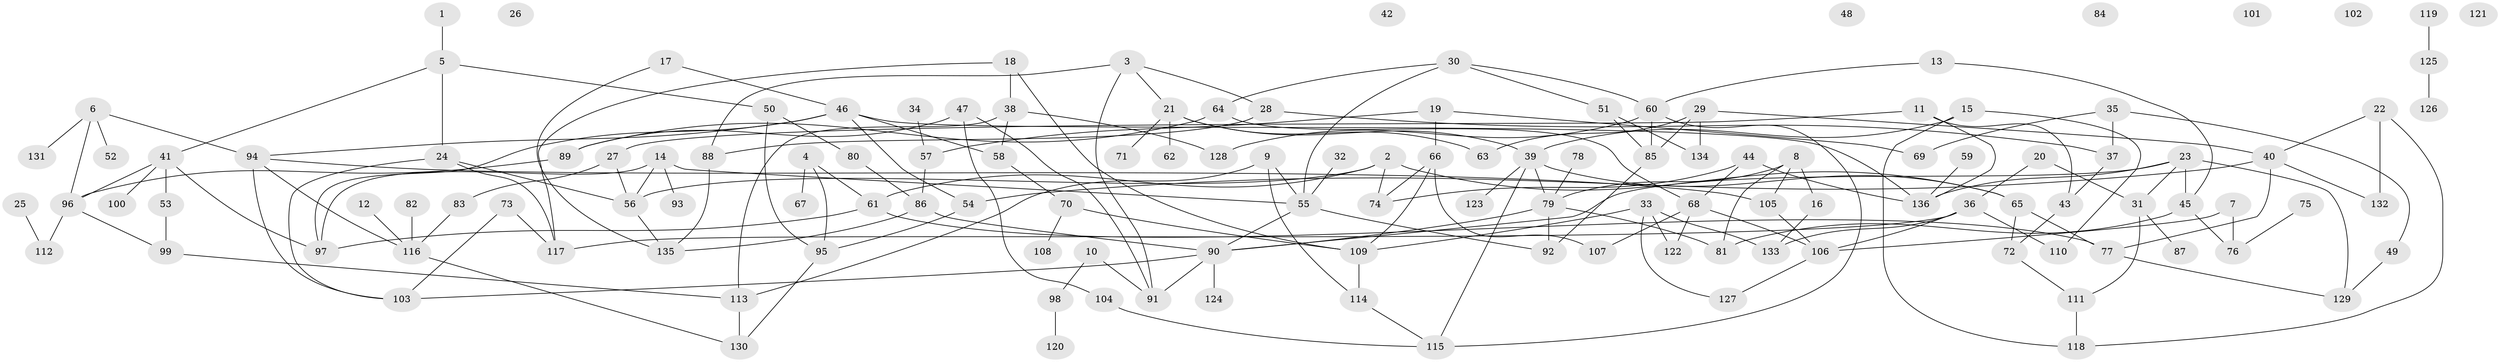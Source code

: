 // coarse degree distribution, {1: 0.18556701030927836, 5: 0.13402061855670103, 4: 0.1958762886597938, 2: 0.14432989690721648, 6: 0.030927835051546393, 3: 0.17525773195876287, 7: 0.030927835051546393, 0: 0.07216494845360824, 8: 0.020618556701030927, 9: 0.010309278350515464}
// Generated by graph-tools (version 1.1) at 2025/23/03/03/25 07:23:27]
// undirected, 136 vertices, 194 edges
graph export_dot {
graph [start="1"]
  node [color=gray90,style=filled];
  1;
  2;
  3;
  4;
  5;
  6;
  7;
  8;
  9;
  10;
  11;
  12;
  13;
  14;
  15;
  16;
  17;
  18;
  19;
  20;
  21;
  22;
  23;
  24;
  25;
  26;
  27;
  28;
  29;
  30;
  31;
  32;
  33;
  34;
  35;
  36;
  37;
  38;
  39;
  40;
  41;
  42;
  43;
  44;
  45;
  46;
  47;
  48;
  49;
  50;
  51;
  52;
  53;
  54;
  55;
  56;
  57;
  58;
  59;
  60;
  61;
  62;
  63;
  64;
  65;
  66;
  67;
  68;
  69;
  70;
  71;
  72;
  73;
  74;
  75;
  76;
  77;
  78;
  79;
  80;
  81;
  82;
  83;
  84;
  85;
  86;
  87;
  88;
  89;
  90;
  91;
  92;
  93;
  94;
  95;
  96;
  97;
  98;
  99;
  100;
  101;
  102;
  103;
  104;
  105;
  106;
  107;
  108;
  109;
  110;
  111;
  112;
  113;
  114;
  115;
  116;
  117;
  118;
  119;
  120;
  121;
  122;
  123;
  124;
  125;
  126;
  127;
  128;
  129;
  130;
  131;
  132;
  133;
  134;
  135;
  136;
  1 -- 5;
  2 -- 56;
  2 -- 61;
  2 -- 65;
  2 -- 74;
  3 -- 21;
  3 -- 28;
  3 -- 88;
  3 -- 91;
  4 -- 61;
  4 -- 67;
  4 -- 95;
  5 -- 24;
  5 -- 41;
  5 -- 50;
  6 -- 52;
  6 -- 94;
  6 -- 96;
  6 -- 131;
  7 -- 76;
  7 -- 106;
  8 -- 16;
  8 -- 79;
  8 -- 81;
  8 -- 105;
  9 -- 55;
  9 -- 113;
  9 -- 114;
  10 -- 91;
  10 -- 98;
  11 -- 27;
  11 -- 43;
  11 -- 136;
  12 -- 116;
  13 -- 45;
  13 -- 60;
  14 -- 55;
  14 -- 56;
  14 -- 93;
  14 -- 97;
  15 -- 39;
  15 -- 110;
  15 -- 118;
  16 -- 133;
  17 -- 46;
  17 -- 135;
  18 -- 38;
  18 -- 109;
  18 -- 117;
  19 -- 57;
  19 -- 66;
  19 -- 69;
  20 -- 31;
  20 -- 36;
  21 -- 39;
  21 -- 62;
  21 -- 63;
  21 -- 71;
  22 -- 40;
  22 -- 118;
  22 -- 132;
  23 -- 31;
  23 -- 45;
  23 -- 90;
  23 -- 129;
  23 -- 136;
  24 -- 56;
  24 -- 103;
  24 -- 117;
  25 -- 112;
  27 -- 56;
  27 -- 83;
  28 -- 37;
  28 -- 88;
  29 -- 40;
  29 -- 63;
  29 -- 85;
  29 -- 134;
  30 -- 51;
  30 -- 55;
  30 -- 60;
  30 -- 64;
  31 -- 87;
  31 -- 111;
  32 -- 55;
  33 -- 109;
  33 -- 122;
  33 -- 127;
  33 -- 133;
  34 -- 57;
  35 -- 37;
  35 -- 49;
  35 -- 69;
  36 -- 106;
  36 -- 110;
  36 -- 117;
  36 -- 133;
  37 -- 43;
  38 -- 58;
  38 -- 113;
  38 -- 128;
  39 -- 65;
  39 -- 79;
  39 -- 115;
  39 -- 123;
  40 -- 54;
  40 -- 77;
  40 -- 132;
  41 -- 53;
  41 -- 96;
  41 -- 97;
  41 -- 100;
  43 -- 72;
  44 -- 68;
  44 -- 74;
  44 -- 136;
  45 -- 76;
  45 -- 81;
  46 -- 54;
  46 -- 58;
  46 -- 94;
  46 -- 97;
  46 -- 136;
  47 -- 89;
  47 -- 91;
  47 -- 104;
  49 -- 129;
  50 -- 80;
  50 -- 95;
  51 -- 85;
  51 -- 134;
  53 -- 99;
  54 -- 95;
  55 -- 90;
  55 -- 92;
  56 -- 135;
  57 -- 86;
  58 -- 70;
  59 -- 136;
  60 -- 85;
  60 -- 115;
  60 -- 128;
  61 -- 77;
  61 -- 97;
  64 -- 68;
  64 -- 89;
  65 -- 72;
  65 -- 77;
  66 -- 74;
  66 -- 107;
  66 -- 109;
  68 -- 106;
  68 -- 107;
  68 -- 122;
  70 -- 108;
  70 -- 109;
  72 -- 111;
  73 -- 103;
  73 -- 117;
  75 -- 76;
  77 -- 129;
  78 -- 79;
  79 -- 81;
  79 -- 90;
  79 -- 92;
  80 -- 86;
  82 -- 116;
  83 -- 116;
  85 -- 92;
  86 -- 90;
  86 -- 135;
  88 -- 135;
  89 -- 96;
  90 -- 91;
  90 -- 103;
  90 -- 124;
  94 -- 103;
  94 -- 105;
  94 -- 116;
  95 -- 130;
  96 -- 99;
  96 -- 112;
  98 -- 120;
  99 -- 113;
  104 -- 115;
  105 -- 106;
  106 -- 127;
  109 -- 114;
  111 -- 118;
  113 -- 130;
  114 -- 115;
  116 -- 130;
  119 -- 125;
  125 -- 126;
}
